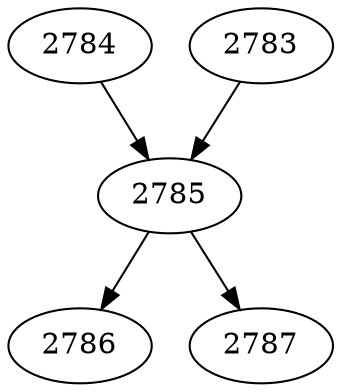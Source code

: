 strict digraph  {
2784;
2785;
2786;
2787;
2783;
2784 -> 2785;
2785 -> 2786;
2785 -> 2787;
2783 -> 2785;
}
